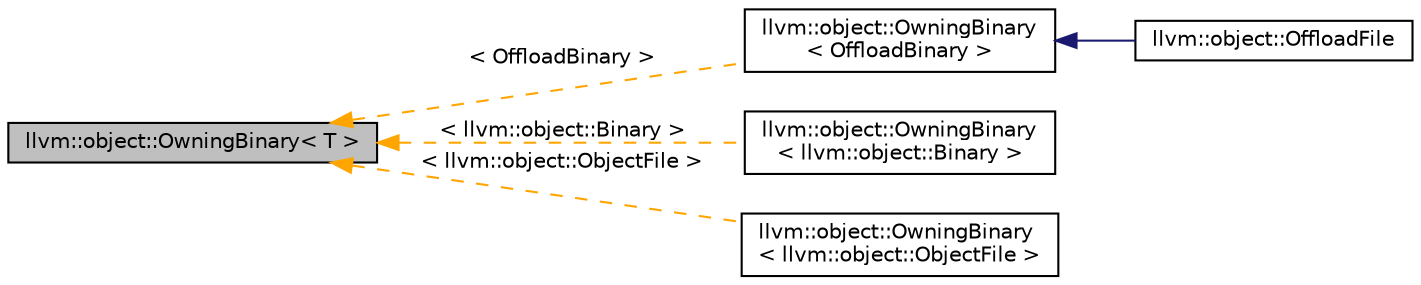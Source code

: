 digraph "llvm::object::OwningBinary&lt; T &gt;"
{
 // LATEX_PDF_SIZE
  bgcolor="transparent";
  edge [fontname="Helvetica",fontsize="10",labelfontname="Helvetica",labelfontsize="10"];
  node [fontname="Helvetica",fontsize="10",shape=record];
  rankdir="LR";
  Node1 [label="llvm::object::OwningBinary\< T \>",height=0.2,width=0.4,color="black", fillcolor="grey75", style="filled", fontcolor="black",tooltip=" "];
  Node1 -> Node2 [dir="back",color="orange",fontsize="10",style="dashed",label=" \< OffloadBinary \>" ,fontname="Helvetica"];
  Node2 [label="llvm::object::OwningBinary\l\< OffloadBinary \>",height=0.2,width=0.4,color="black",URL="$classllvm_1_1object_1_1OwningBinary.html",tooltip=" "];
  Node2 -> Node3 [dir="back",color="midnightblue",fontsize="10",style="solid",fontname="Helvetica"];
  Node3 [label="llvm::object::OffloadFile",height=0.2,width=0.4,color="black",URL="$classllvm_1_1object_1_1OffloadFile.html",tooltip="A class to contain the binary information for a single OffloadBinary that owns its memory."];
  Node1 -> Node4 [dir="back",color="orange",fontsize="10",style="dashed",label=" \< llvm::object::Binary \>" ,fontname="Helvetica"];
  Node4 [label="llvm::object::OwningBinary\l\< llvm::object::Binary \>",height=0.2,width=0.4,color="black",URL="$classllvm_1_1object_1_1OwningBinary.html",tooltip=" "];
  Node1 -> Node5 [dir="back",color="orange",fontsize="10",style="dashed",label=" \< llvm::object::ObjectFile \>" ,fontname="Helvetica"];
  Node5 [label="llvm::object::OwningBinary\l\< llvm::object::ObjectFile \>",height=0.2,width=0.4,color="black",URL="$classllvm_1_1object_1_1OwningBinary.html",tooltip=" "];
}
